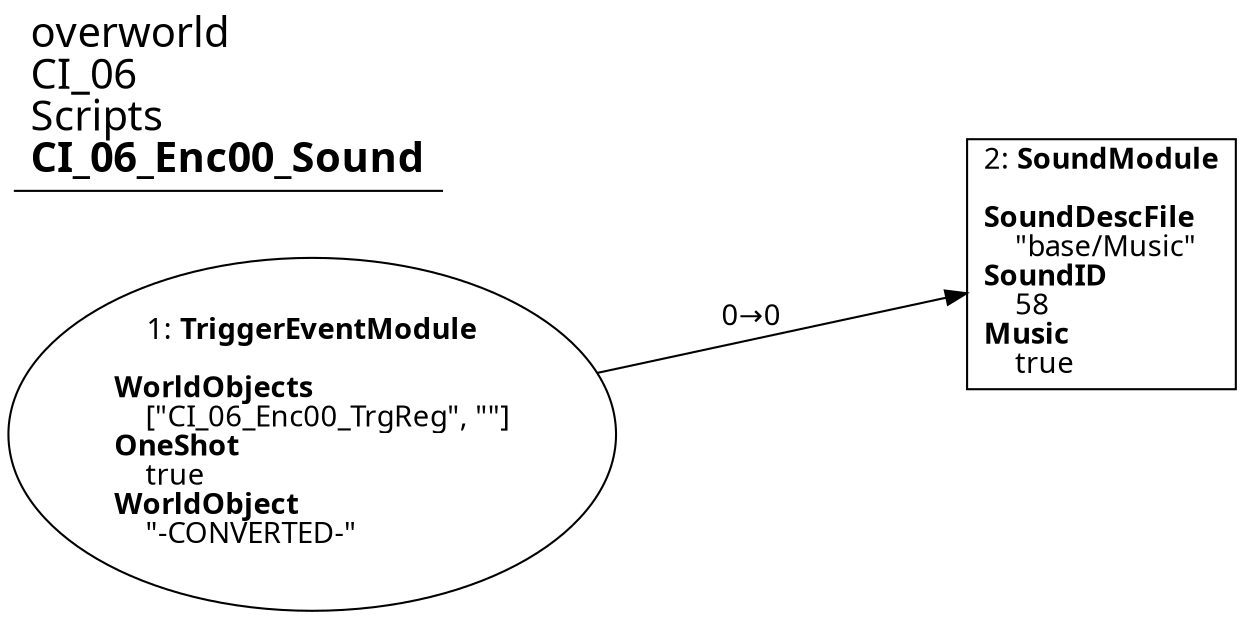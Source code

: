 digraph {
    layout = fdp;
    overlap = prism;
    sep = "+16";
    splines = spline;

    node [ shape = box ];

    graph [ fontname = "Segoe UI" ];
    node [ fontname = "Segoe UI" ];
    edge [ fontname = "Segoe UI" ];

    1 [ label = <1: <b>TriggerEventModule</b><br/><br/><b>WorldObjects</b><br align="left"/>    [&quot;CI_06_Enc00_TrgReg&quot;, &quot;&quot;]<br align="left"/><b>OneShot</b><br align="left"/>    true<br align="left"/><b>WorldObject</b><br align="left"/>    &quot;-CONVERTED-&quot;<br align="left"/>> ];
    1 [ shape = oval ]
    1 [ pos = "0.22100002,-0.171!" ];
    1 -> 2 [ label = "0→0" ];

    2 [ label = <2: <b>SoundModule</b><br/><br/><b>SoundDescFile</b><br align="left"/>    &quot;base/Music&quot;<br align="left"/><b>SoundID</b><br align="left"/>    58<br align="left"/><b>Music</b><br align="left"/>    true<br align="left"/>> ];
    2 [ pos = "0.54300004,-0.16800001!" ];

    title [ pos = "0.22000001,-0.16700001!" ];
    title [ shape = underline ];
    title [ label = <<font point-size="20">overworld<br align="left"/>CI_06<br align="left"/>Scripts<br align="left"/><b>CI_06_Enc00_Sound</b><br align="left"/></font>> ];
}
